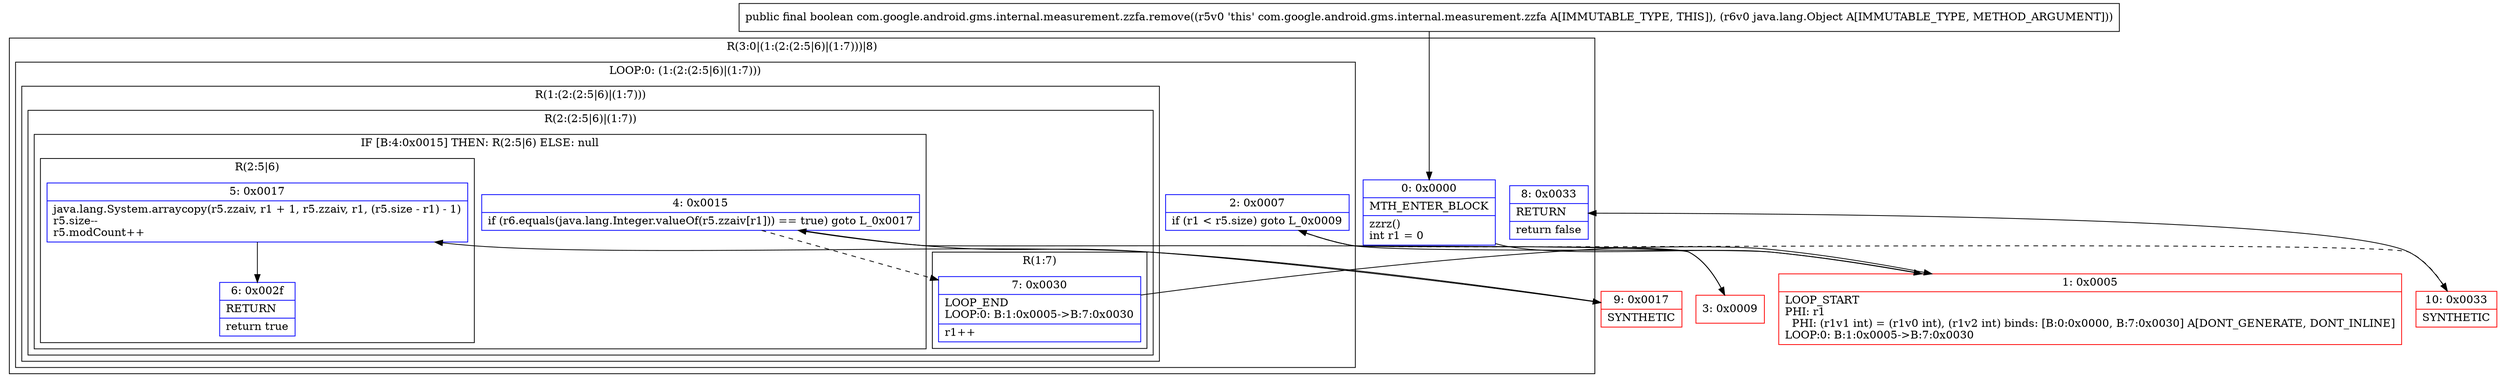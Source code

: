 digraph "CFG forcom.google.android.gms.internal.measurement.zzfa.remove(Ljava\/lang\/Object;)Z" {
subgraph cluster_Region_1858677478 {
label = "R(3:0|(1:(2:(2:5|6)|(1:7)))|8)";
node [shape=record,color=blue];
Node_0 [shape=record,label="{0\:\ 0x0000|MTH_ENTER_BLOCK\l|zzrz()\lint r1 = 0\l}"];
subgraph cluster_LoopRegion_432906487 {
label = "LOOP:0: (1:(2:(2:5|6)|(1:7)))";
node [shape=record,color=blue];
Node_2 [shape=record,label="{2\:\ 0x0007|if (r1 \< r5.size) goto L_0x0009\l}"];
subgraph cluster_Region_589150725 {
label = "R(1:(2:(2:5|6)|(1:7)))";
node [shape=record,color=blue];
subgraph cluster_Region_1074364386 {
label = "R(2:(2:5|6)|(1:7))";
node [shape=record,color=blue];
subgraph cluster_IfRegion_1127974555 {
label = "IF [B:4:0x0015] THEN: R(2:5|6) ELSE: null";
node [shape=record,color=blue];
Node_4 [shape=record,label="{4\:\ 0x0015|if (r6.equals(java.lang.Integer.valueOf(r5.zzaiv[r1])) == true) goto L_0x0017\l}"];
subgraph cluster_Region_1686247936 {
label = "R(2:5|6)";
node [shape=record,color=blue];
Node_5 [shape=record,label="{5\:\ 0x0017|java.lang.System.arraycopy(r5.zzaiv, r1 + 1, r5.zzaiv, r1, (r5.size \- r1) \- 1)\lr5.size\-\-\lr5.modCount++\l}"];
Node_6 [shape=record,label="{6\:\ 0x002f|RETURN\l|return true\l}"];
}
}
subgraph cluster_Region_1975379361 {
label = "R(1:7)";
node [shape=record,color=blue];
Node_7 [shape=record,label="{7\:\ 0x0030|LOOP_END\lLOOP:0: B:1:0x0005\-\>B:7:0x0030\l|r1++\l}"];
}
}
}
}
Node_8 [shape=record,label="{8\:\ 0x0033|RETURN\l|return false\l}"];
}
Node_1 [shape=record,color=red,label="{1\:\ 0x0005|LOOP_START\lPHI: r1 \l  PHI: (r1v1 int) = (r1v0 int), (r1v2 int) binds: [B:0:0x0000, B:7:0x0030] A[DONT_GENERATE, DONT_INLINE]\lLOOP:0: B:1:0x0005\-\>B:7:0x0030\l}"];
Node_3 [shape=record,color=red,label="{3\:\ 0x0009}"];
Node_9 [shape=record,color=red,label="{9\:\ 0x0017|SYNTHETIC\l}"];
Node_10 [shape=record,color=red,label="{10\:\ 0x0033|SYNTHETIC\l}"];
MethodNode[shape=record,label="{public final boolean com.google.android.gms.internal.measurement.zzfa.remove((r5v0 'this' com.google.android.gms.internal.measurement.zzfa A[IMMUTABLE_TYPE, THIS]), (r6v0 java.lang.Object A[IMMUTABLE_TYPE, METHOD_ARGUMENT])) }"];
MethodNode -> Node_0;
Node_0 -> Node_1;
Node_2 -> Node_3;
Node_2 -> Node_10[style=dashed];
Node_4 -> Node_7[style=dashed];
Node_4 -> Node_9;
Node_5 -> Node_6;
Node_7 -> Node_1;
Node_1 -> Node_2;
Node_3 -> Node_4;
Node_9 -> Node_5;
Node_10 -> Node_8;
}

